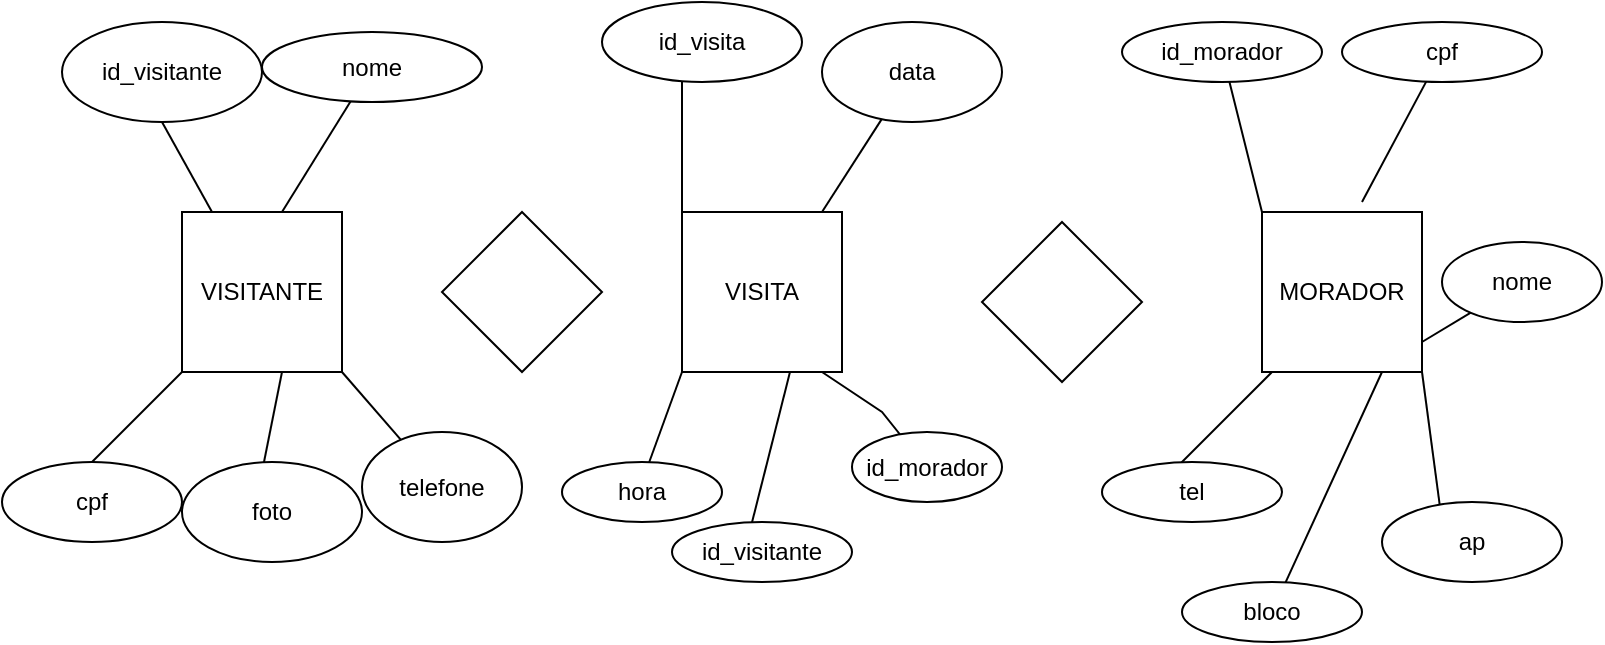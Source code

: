 <mxfile version="26.1.0">
  <diagram name="Página-1" id="zZh6c0xV9MqJUIs3Pymj">
    <mxGraphModel dx="794" dy="454" grid="1" gridSize="10" guides="1" tooltips="1" connect="1" arrows="1" fold="1" page="1" pageScale="1" pageWidth="827" pageHeight="1169" math="0" shadow="0">
      <root>
        <mxCell id="0" />
        <mxCell id="1" parent="0" />
        <mxCell id="ySuO9UoZPmW4dLaZ_qgD-1" value="&lt;font style=&quot;vertical-align: inherit;&quot;&gt;&lt;font style=&quot;vertical-align: inherit;&quot;&gt;VISITANTE&lt;/font&gt;&lt;/font&gt;" style="whiteSpace=wrap;html=1;aspect=fixed;" vertex="1" parent="1">
          <mxGeometry x="110" y="545" width="80" height="80" as="geometry" />
        </mxCell>
        <mxCell id="ySuO9UoZPmW4dLaZ_qgD-2" value="" style="endArrow=none;html=1;rounded=0;" edge="1" parent="1">
          <mxGeometry width="50" height="50" relative="1" as="geometry">
            <mxPoint x="125" y="545" as="sourcePoint" />
            <mxPoint x="100" y="500" as="targetPoint" />
          </mxGeometry>
        </mxCell>
        <mxCell id="ySuO9UoZPmW4dLaZ_qgD-3" value="id_visitante" style="ellipse;whiteSpace=wrap;html=1;" vertex="1" parent="1">
          <mxGeometry x="50" y="450" width="100" height="50" as="geometry" />
        </mxCell>
        <mxCell id="ySuO9UoZPmW4dLaZ_qgD-4" value="" style="endArrow=none;html=1;rounded=0;" edge="1" parent="1" target="ySuO9UoZPmW4dLaZ_qgD-5">
          <mxGeometry width="50" height="50" relative="1" as="geometry">
            <mxPoint x="160" y="545" as="sourcePoint" />
            <mxPoint x="210" y="495" as="targetPoint" />
          </mxGeometry>
        </mxCell>
        <mxCell id="ySuO9UoZPmW4dLaZ_qgD-5" value="nome" style="ellipse;whiteSpace=wrap;html=1;" vertex="1" parent="1">
          <mxGeometry x="150" y="455" width="110" height="35" as="geometry" />
        </mxCell>
        <mxCell id="ySuO9UoZPmW4dLaZ_qgD-6" value="" style="endArrow=none;html=1;rounded=0;" edge="1" parent="1">
          <mxGeometry width="50" height="50" relative="1" as="geometry">
            <mxPoint x="60" y="675" as="sourcePoint" />
            <mxPoint x="110" y="625" as="targetPoint" />
          </mxGeometry>
        </mxCell>
        <mxCell id="ySuO9UoZPmW4dLaZ_qgD-8" value="cpf" style="ellipse;whiteSpace=wrap;html=1;" vertex="1" parent="1">
          <mxGeometry x="20" y="670" width="90" height="40" as="geometry" />
        </mxCell>
        <mxCell id="ySuO9UoZPmW4dLaZ_qgD-9" value="" style="endArrow=none;html=1;rounded=0;" edge="1" parent="1">
          <mxGeometry width="50" height="50" relative="1" as="geometry">
            <mxPoint x="150" y="675" as="sourcePoint" />
            <mxPoint x="160" y="625" as="targetPoint" />
          </mxGeometry>
        </mxCell>
        <mxCell id="ySuO9UoZPmW4dLaZ_qgD-10" value="foto" style="ellipse;whiteSpace=wrap;html=1;" vertex="1" parent="1">
          <mxGeometry x="110" y="670" width="90" height="50" as="geometry" />
        </mxCell>
        <mxCell id="ySuO9UoZPmW4dLaZ_qgD-11" value="" style="endArrow=none;html=1;rounded=0;exitX=1;exitY=1;exitDx=0;exitDy=0;" edge="1" parent="1" source="ySuO9UoZPmW4dLaZ_qgD-1" target="ySuO9UoZPmW4dLaZ_qgD-12">
          <mxGeometry width="50" height="50" relative="1" as="geometry">
            <mxPoint x="190" y="635" as="sourcePoint" />
            <mxPoint x="230" y="670" as="targetPoint" />
          </mxGeometry>
        </mxCell>
        <mxCell id="ySuO9UoZPmW4dLaZ_qgD-12" value="telefone" style="ellipse;whiteSpace=wrap;html=1;" vertex="1" parent="1">
          <mxGeometry x="200" y="655" width="80" height="55" as="geometry" />
        </mxCell>
        <mxCell id="ySuO9UoZPmW4dLaZ_qgD-13" value="" style="rhombus;whiteSpace=wrap;html=1;" vertex="1" parent="1">
          <mxGeometry x="240" y="545" width="80" height="80" as="geometry" />
        </mxCell>
        <mxCell id="ySuO9UoZPmW4dLaZ_qgD-14" value="VISITA" style="whiteSpace=wrap;html=1;aspect=fixed;" vertex="1" parent="1">
          <mxGeometry x="360" y="545" width="80" height="80" as="geometry" />
        </mxCell>
        <mxCell id="ySuO9UoZPmW4dLaZ_qgD-15" value="" style="endArrow=none;html=1;rounded=0;" edge="1" parent="1">
          <mxGeometry width="50" height="50" relative="1" as="geometry">
            <mxPoint x="360" y="545" as="sourcePoint" />
            <mxPoint x="360" y="480" as="targetPoint" />
          </mxGeometry>
        </mxCell>
        <mxCell id="ySuO9UoZPmW4dLaZ_qgD-16" value="id_visita" style="ellipse;whiteSpace=wrap;html=1;" vertex="1" parent="1">
          <mxGeometry x="320" y="440" width="100" height="40" as="geometry" />
        </mxCell>
        <mxCell id="ySuO9UoZPmW4dLaZ_qgD-17" value="" style="endArrow=none;html=1;rounded=0;" edge="1" parent="1" target="ySuO9UoZPmW4dLaZ_qgD-18">
          <mxGeometry width="50" height="50" relative="1" as="geometry">
            <mxPoint x="430" y="545" as="sourcePoint" />
            <mxPoint x="460" y="490" as="targetPoint" />
          </mxGeometry>
        </mxCell>
        <mxCell id="ySuO9UoZPmW4dLaZ_qgD-18" value="data" style="ellipse;whiteSpace=wrap;html=1;" vertex="1" parent="1">
          <mxGeometry x="430" y="450" width="90" height="50" as="geometry" />
        </mxCell>
        <mxCell id="ySuO9UoZPmW4dLaZ_qgD-19" value="" style="endArrow=none;html=1;rounded=0;entryX=0;entryY=1;entryDx=0;entryDy=0;" edge="1" parent="1" target="ySuO9UoZPmW4dLaZ_qgD-14">
          <mxGeometry width="50" height="50" relative="1" as="geometry">
            <mxPoint x="340" y="680" as="sourcePoint" />
            <mxPoint x="370" y="625" as="targetPoint" />
          </mxGeometry>
        </mxCell>
        <mxCell id="ySuO9UoZPmW4dLaZ_qgD-20" value="hora" style="ellipse;whiteSpace=wrap;html=1;" vertex="1" parent="1">
          <mxGeometry x="300" y="670" width="80" height="30" as="geometry" />
        </mxCell>
        <mxCell id="ySuO9UoZPmW4dLaZ_qgD-21" value="" style="endArrow=none;html=1;rounded=0;" edge="1" parent="1">
          <mxGeometry width="50" height="50" relative="1" as="geometry">
            <mxPoint x="390" y="720" as="sourcePoint" />
            <mxPoint x="414" y="625" as="targetPoint" />
          </mxGeometry>
        </mxCell>
        <mxCell id="ySuO9UoZPmW4dLaZ_qgD-22" value="id_visitante" style="ellipse;whiteSpace=wrap;html=1;" vertex="1" parent="1">
          <mxGeometry x="355" y="700" width="90" height="30" as="geometry" />
        </mxCell>
        <mxCell id="ySuO9UoZPmW4dLaZ_qgD-23" value="" style="endArrow=none;html=1;rounded=0;exitX=0.875;exitY=1;exitDx=0;exitDy=0;exitPerimeter=0;" edge="1" parent="1" source="ySuO9UoZPmW4dLaZ_qgD-14">
          <mxGeometry width="50" height="50" relative="1" as="geometry">
            <mxPoint x="430" y="675" as="sourcePoint" />
            <mxPoint x="480" y="670" as="targetPoint" />
            <Array as="points">
              <mxPoint x="460" y="645" />
            </Array>
          </mxGeometry>
        </mxCell>
        <mxCell id="ySuO9UoZPmW4dLaZ_qgD-24" value="id_morador" style="ellipse;whiteSpace=wrap;html=1;" vertex="1" parent="1">
          <mxGeometry x="445" y="655" width="75" height="35" as="geometry" />
        </mxCell>
        <mxCell id="ySuO9UoZPmW4dLaZ_qgD-25" value="MORADOR" style="whiteSpace=wrap;html=1;aspect=fixed;" vertex="1" parent="1">
          <mxGeometry x="650" y="545" width="80" height="80" as="geometry" />
        </mxCell>
        <mxCell id="ySuO9UoZPmW4dLaZ_qgD-26" value="" style="rhombus;whiteSpace=wrap;html=1;" vertex="1" parent="1">
          <mxGeometry x="510" y="550" width="80" height="80" as="geometry" />
        </mxCell>
        <mxCell id="ySuO9UoZPmW4dLaZ_qgD-27" value="" style="endArrow=none;html=1;rounded=0;exitX=0;exitY=0;exitDx=0;exitDy=0;" edge="1" parent="1" source="ySuO9UoZPmW4dLaZ_qgD-25" target="ySuO9UoZPmW4dLaZ_qgD-28">
          <mxGeometry width="50" height="50" relative="1" as="geometry">
            <mxPoint x="640" y="545" as="sourcePoint" />
            <mxPoint x="620" y="490" as="targetPoint" />
          </mxGeometry>
        </mxCell>
        <mxCell id="ySuO9UoZPmW4dLaZ_qgD-28" value="id_morador" style="ellipse;whiteSpace=wrap;html=1;" vertex="1" parent="1">
          <mxGeometry x="580" y="450" width="100" height="30" as="geometry" />
        </mxCell>
        <mxCell id="ySuO9UoZPmW4dLaZ_qgD-29" value="" style="endArrow=none;html=1;rounded=0;" edge="1" parent="1" target="ySuO9UoZPmW4dLaZ_qgD-30">
          <mxGeometry width="50" height="50" relative="1" as="geometry">
            <mxPoint x="700" y="540" as="sourcePoint" />
            <mxPoint x="750" y="490" as="targetPoint" />
          </mxGeometry>
        </mxCell>
        <mxCell id="ySuO9UoZPmW4dLaZ_qgD-30" value="cpf" style="ellipse;whiteSpace=wrap;html=1;" vertex="1" parent="1">
          <mxGeometry x="690" y="450" width="100" height="30" as="geometry" />
        </mxCell>
        <mxCell id="ySuO9UoZPmW4dLaZ_qgD-31" value="" style="endArrow=none;html=1;rounded=0;" edge="1" parent="1">
          <mxGeometry width="50" height="50" relative="1" as="geometry">
            <mxPoint x="605" y="675" as="sourcePoint" />
            <mxPoint x="655" y="625" as="targetPoint" />
            <Array as="points">
              <mxPoint x="635" y="645" />
            </Array>
          </mxGeometry>
        </mxCell>
        <mxCell id="ySuO9UoZPmW4dLaZ_qgD-32" value="tel" style="ellipse;whiteSpace=wrap;html=1;" vertex="1" parent="1">
          <mxGeometry x="570" y="670" width="90" height="30" as="geometry" />
        </mxCell>
        <mxCell id="ySuO9UoZPmW4dLaZ_qgD-33" value="" style="endArrow=none;html=1;rounded=0;exitX=0.75;exitY=1;exitDx=0;exitDy=0;" edge="1" parent="1" source="ySuO9UoZPmW4dLaZ_qgD-25" target="ySuO9UoZPmW4dLaZ_qgD-34">
          <mxGeometry width="50" height="50" relative="1" as="geometry">
            <mxPoint x="670" y="720" as="sourcePoint" />
            <mxPoint x="710" y="625" as="targetPoint" />
          </mxGeometry>
        </mxCell>
        <mxCell id="ySuO9UoZPmW4dLaZ_qgD-34" value="bloco" style="ellipse;whiteSpace=wrap;html=1;" vertex="1" parent="1">
          <mxGeometry x="610" y="730" width="90" height="30" as="geometry" />
        </mxCell>
        <mxCell id="ySuO9UoZPmW4dLaZ_qgD-35" value="" style="endArrow=none;html=1;rounded=0;" edge="1" parent="1">
          <mxGeometry width="50" height="50" relative="1" as="geometry">
            <mxPoint x="740" y="700" as="sourcePoint" />
            <mxPoint x="730" y="625" as="targetPoint" />
          </mxGeometry>
        </mxCell>
        <mxCell id="ySuO9UoZPmW4dLaZ_qgD-36" value="ap" style="ellipse;whiteSpace=wrap;html=1;" vertex="1" parent="1">
          <mxGeometry x="710" y="690" width="90" height="40" as="geometry" />
        </mxCell>
        <mxCell id="ySuO9UoZPmW4dLaZ_qgD-37" value="" style="endArrow=none;html=1;rounded=0;" edge="1" parent="1" target="ySuO9UoZPmW4dLaZ_qgD-38">
          <mxGeometry width="50" height="50" relative="1" as="geometry">
            <mxPoint x="730" y="610" as="sourcePoint" />
            <mxPoint x="770" y="600" as="targetPoint" />
          </mxGeometry>
        </mxCell>
        <mxCell id="ySuO9UoZPmW4dLaZ_qgD-38" value="nome" style="ellipse;whiteSpace=wrap;html=1;" vertex="1" parent="1">
          <mxGeometry x="740" y="560" width="80" height="40" as="geometry" />
        </mxCell>
      </root>
    </mxGraphModel>
  </diagram>
</mxfile>
